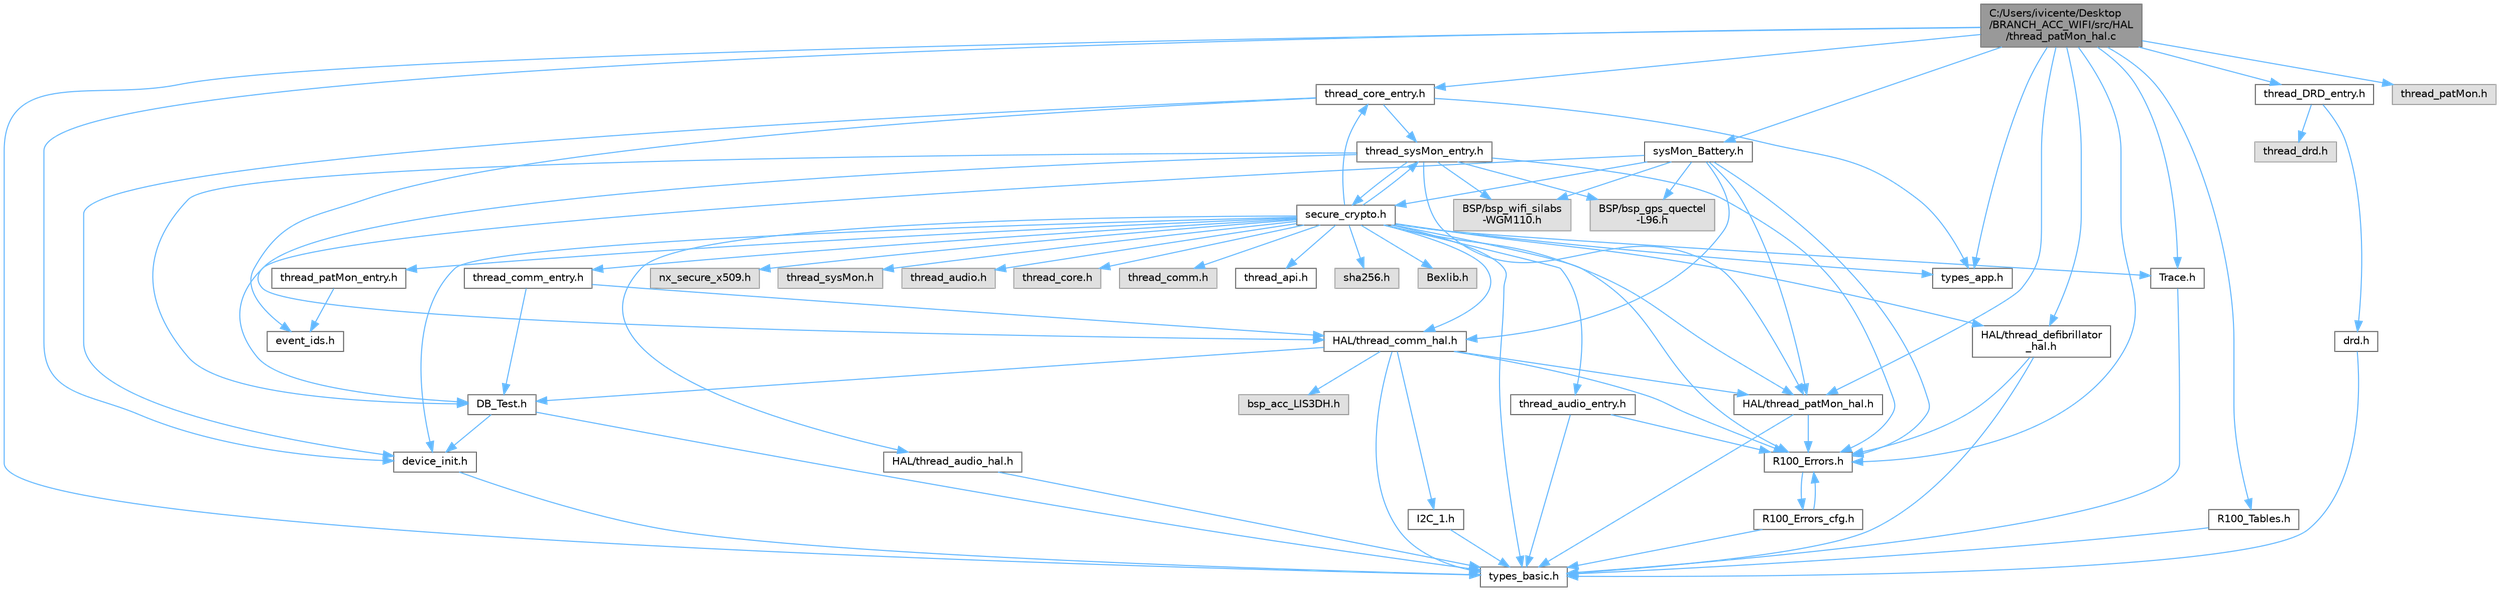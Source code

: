 digraph "C:/Users/ivicente/Desktop/BRANCH_ACC_WIFI/src/HAL/thread_patMon_hal.c"
{
 // LATEX_PDF_SIZE
  bgcolor="transparent";
  edge [fontname=Helvetica,fontsize=10,labelfontname=Helvetica,labelfontsize=10];
  node [fontname=Helvetica,fontsize=10,shape=box,height=0.2,width=0.4];
  Node1 [id="Node000001",label="C:/Users/ivicente/Desktop\l/BRANCH_ACC_WIFI/src/HAL\l/thread_patMon_hal.c",height=0.2,width=0.4,color="gray40", fillcolor="grey60", style="filled", fontcolor="black",tooltip=" "];
  Node1 -> Node2 [id="edge81_Node000001_Node000002",color="steelblue1",style="solid",tooltip=" "];
  Node2 [id="Node000002",label="device_init.h",height=0.2,width=0.4,color="grey40", fillcolor="white", style="filled",URL="$a00017.html",tooltip=" "];
  Node2 -> Node3 [id="edge82_Node000002_Node000003",color="steelblue1",style="solid",tooltip=" "];
  Node3 [id="Node000003",label="types_basic.h",height=0.2,width=0.4,color="grey40", fillcolor="white", style="filled",URL="$a00137.html",tooltip="Basic Types' definition."];
  Node1 -> Node4 [id="edge83_Node000001_Node000004",color="steelblue1",style="solid",tooltip=" "];
  Node4 [id="Node000004",label="Trace.h",height=0.2,width=0.4,color="grey40", fillcolor="white", style="filled",URL="$a00251.html",tooltip=" "];
  Node4 -> Node3 [id="edge84_Node000004_Node000003",color="steelblue1",style="solid",tooltip=" "];
  Node1 -> Node3 [id="edge85_Node000001_Node000003",color="steelblue1",style="solid",tooltip=" "];
  Node1 -> Node5 [id="edge86_Node000001_Node000005",color="steelblue1",style="solid",tooltip=" "];
  Node5 [id="Node000005",label="types_app.h",height=0.2,width=0.4,color="grey40", fillcolor="white", style="filled",URL="$a00134.html",tooltip="Common Types' definition."];
  Node1 -> Node6 [id="edge87_Node000001_Node000006",color="steelblue1",style="solid",tooltip=" "];
  Node6 [id="Node000006",label="R100_Errors.h",height=0.2,width=0.4,color="grey40", fillcolor="white", style="filled",URL="$a00038.html",tooltip=" "];
  Node6 -> Node7 [id="edge88_Node000006_Node000007",color="steelblue1",style="solid",tooltip=" "];
  Node7 [id="Node000007",label="R100_Errors_cfg.h",height=0.2,width=0.4,color="grey40", fillcolor="white", style="filled",URL="$a00044.html",tooltip=" "];
  Node7 -> Node6 [id="edge89_Node000007_Node000006",color="steelblue1",style="solid",tooltip=" "];
  Node7 -> Node3 [id="edge90_Node000007_Node000003",color="steelblue1",style="solid",tooltip=" "];
  Node1 -> Node8 [id="edge91_Node000001_Node000008",color="steelblue1",style="solid",tooltip=" "];
  Node8 [id="Node000008",label="R100_Tables.h",height=0.2,width=0.4,color="grey40", fillcolor="white", style="filled",URL="$a00179.html",tooltip="Header with ZP and Pulse tables definitions."];
  Node8 -> Node3 [id="edge92_Node000008_Node000003",color="steelblue1",style="solid",tooltip=" "];
  Node1 -> Node9 [id="edge93_Node000001_Node000009",color="steelblue1",style="solid",tooltip=" "];
  Node9 [id="Node000009",label="thread_DRD_entry.h",height=0.2,width=0.4,color="grey40", fillcolor="white", style="filled",URL="$a00101.html",tooltip=" "];
  Node9 -> Node10 [id="edge94_Node000009_Node000010",color="steelblue1",style="solid",tooltip=" "];
  Node10 [id="Node000010",label="drd.h",height=0.2,width=0.4,color="grey40", fillcolor="white", style="filled",URL="$a00140.html",tooltip="Basic Types Definition."];
  Node10 -> Node3 [id="edge95_Node000010_Node000003",color="steelblue1",style="solid",tooltip=" "];
  Node9 -> Node11 [id="edge96_Node000009_Node000011",color="steelblue1",style="solid",tooltip=" "];
  Node11 [id="Node000011",label="thread_drd.h",height=0.2,width=0.4,color="grey60", fillcolor="#E0E0E0", style="filled",tooltip=" "];
  Node1 -> Node12 [id="edge97_Node000001_Node000012",color="steelblue1",style="solid",tooltip=" "];
  Node12 [id="Node000012",label="thread_core_entry.h",height=0.2,width=0.4,color="grey40", fillcolor="white", style="filled",URL="$a00089.html",tooltip="Header with functions related to the core service."];
  Node12 -> Node2 [id="edge98_Node000012_Node000002",color="steelblue1",style="solid",tooltip=" "];
  Node12 -> Node5 [id="edge99_Node000012_Node000005",color="steelblue1",style="solid",tooltip=" "];
  Node12 -> Node13 [id="edge100_Node000012_Node000013",color="steelblue1",style="solid",tooltip=" "];
  Node13 [id="Node000013",label="event_ids.h",height=0.2,width=0.4,color="grey40", fillcolor="white", style="filled",URL="$a00020.html",tooltip="Event identifiers header file."];
  Node12 -> Node14 [id="edge101_Node000012_Node000014",color="steelblue1",style="solid",tooltip=" "];
  Node14 [id="Node000014",label="thread_sysMon_entry.h",height=0.2,width=0.4,color="grey40", fillcolor="white", style="filled",URL="$a00131.html",tooltip="Header with functions related to the system monitor service."];
  Node14 -> Node6 [id="edge102_Node000014_Node000006",color="steelblue1",style="solid",tooltip=" "];
  Node14 -> Node15 [id="edge103_Node000014_Node000015",color="steelblue1",style="solid",tooltip=" "];
  Node15 [id="Node000015",label="HAL/thread_patMon_hal.h",height=0.2,width=0.4,color="grey40", fillcolor="white", style="filled",URL="$a00221.html",tooltip="Header with functions related to the patMon BSP service."];
  Node15 -> Node3 [id="edge104_Node000015_Node000003",color="steelblue1",style="solid",tooltip=" "];
  Node15 -> Node6 [id="edge105_Node000015_Node000006",color="steelblue1",style="solid",tooltip=" "];
  Node14 -> Node16 [id="edge106_Node000014_Node000016",color="steelblue1",style="solid",tooltip=" "];
  Node16 [id="Node000016",label="HAL/thread_comm_hal.h",height=0.2,width=0.4,color="grey40", fillcolor="white", style="filled",URL="$a00191.html",tooltip="Header with functions related to the HAL Comm."];
  Node16 -> Node6 [id="edge107_Node000016_Node000006",color="steelblue1",style="solid",tooltip=" "];
  Node16 -> Node3 [id="edge108_Node000016_Node000003",color="steelblue1",style="solid",tooltip=" "];
  Node16 -> Node15 [id="edge109_Node000016_Node000015",color="steelblue1",style="solid",tooltip=" "];
  Node16 -> Node17 [id="edge110_Node000016_Node000017",color="steelblue1",style="solid",tooltip=" "];
  Node17 [id="Node000017",label="DB_Test.h",height=0.2,width=0.4,color="grey40", fillcolor="white", style="filled",URL="$a00011.html",tooltip="Test File header file."];
  Node17 -> Node2 [id="edge111_Node000017_Node000002",color="steelblue1",style="solid",tooltip=" "];
  Node17 -> Node3 [id="edge112_Node000017_Node000003",color="steelblue1",style="solid",tooltip=" "];
  Node16 -> Node18 [id="edge113_Node000016_Node000018",color="steelblue1",style="solid",tooltip=" "];
  Node18 [id="Node000018",label="I2C_1.h",height=0.2,width=0.4,color="grey40", fillcolor="white", style="filled",URL="$a00161.html",tooltip="Header with functions related to the I2C-1."];
  Node18 -> Node3 [id="edge114_Node000018_Node000003",color="steelblue1",style="solid",tooltip=" "];
  Node16 -> Node19 [id="edge115_Node000016_Node000019",color="steelblue1",style="solid",tooltip=" "];
  Node19 [id="Node000019",label="bsp_acc_LIS3DH.h",height=0.2,width=0.4,color="grey60", fillcolor="#E0E0E0", style="filled",tooltip=" "];
  Node14 -> Node17 [id="edge116_Node000014_Node000017",color="steelblue1",style="solid",tooltip=" "];
  Node14 -> Node20 [id="edge117_Node000014_Node000020",color="steelblue1",style="solid",tooltip=" "];
  Node20 [id="Node000020",label="secure_crypto.h",height=0.2,width=0.4,color="grey40", fillcolor="white", style="filled",URL="$a00050.html",tooltip="NetX secure for check certificates."];
  Node20 -> Node21 [id="edge118_Node000020_Node000021",color="steelblue1",style="solid",tooltip=" "];
  Node21 [id="Node000021",label="nx_secure_x509.h",height=0.2,width=0.4,color="grey60", fillcolor="#E0E0E0", style="filled",tooltip=" "];
  Node20 -> Node16 [id="edge119_Node000020_Node000016",color="steelblue1",style="solid",tooltip=" "];
  Node20 -> Node2 [id="edge120_Node000020_Node000002",color="steelblue1",style="solid",tooltip=" "];
  Node20 -> Node4 [id="edge121_Node000020_Node000004",color="steelblue1",style="solid",tooltip=" "];
  Node20 -> Node6 [id="edge122_Node000020_Node000006",color="steelblue1",style="solid",tooltip=" "];
  Node20 -> Node3 [id="edge123_Node000020_Node000003",color="steelblue1",style="solid",tooltip=" "];
  Node20 -> Node5 [id="edge124_Node000020_Node000005",color="steelblue1",style="solid",tooltip=" "];
  Node20 -> Node22 [id="edge125_Node000020_Node000022",color="steelblue1",style="solid",tooltip=" "];
  Node22 [id="Node000022",label="HAL/thread_defibrillator\l_hal.h",height=0.2,width=0.4,color="grey40", fillcolor="white", style="filled",URL="$a00203.html",tooltip="Header with functions related to the defibrillator BSP service."];
  Node22 -> Node3 [id="edge126_Node000022_Node000003",color="steelblue1",style="solid",tooltip=" "];
  Node22 -> Node6 [id="edge127_Node000022_Node000006",color="steelblue1",style="solid",tooltip=" "];
  Node20 -> Node15 [id="edge128_Node000020_Node000015",color="steelblue1",style="solid",tooltip=" "];
  Node20 -> Node23 [id="edge129_Node000020_Node000023",color="steelblue1",style="solid",tooltip=" "];
  Node23 [id="Node000023",label="HAL/thread_audio_hal.h",height=0.2,width=0.4,color="grey40", fillcolor="white", style="filled",URL="$a00185.html",tooltip="Header with functions related to the audio BSP service."];
  Node23 -> Node3 [id="edge130_Node000023_Node000003",color="steelblue1",style="solid",tooltip=" "];
  Node20 -> Node24 [id="edge131_Node000020_Node000024",color="steelblue1",style="solid",tooltip=" "];
  Node24 [id="Node000024",label="thread_comm_entry.h",height=0.2,width=0.4,color="grey40", fillcolor="white", style="filled",URL="$a00083.html",tooltip="Header for Comm Thread entry."];
  Node24 -> Node16 [id="edge132_Node000024_Node000016",color="steelblue1",style="solid",tooltip=" "];
  Node24 -> Node17 [id="edge133_Node000024_Node000017",color="steelblue1",style="solid",tooltip=" "];
  Node20 -> Node25 [id="edge134_Node000020_Node000025",color="steelblue1",style="solid",tooltip=" "];
  Node25 [id="Node000025",label="thread_patMon_entry.h",height=0.2,width=0.4,color="grey40", fillcolor="white", style="filled",URL="$a00119.html",tooltip=" "];
  Node25 -> Node13 [id="edge135_Node000025_Node000013",color="steelblue1",style="solid",tooltip=" "];
  Node20 -> Node14 [id="edge136_Node000020_Node000014",color="steelblue1",style="solid",tooltip=" "];
  Node20 -> Node26 [id="edge137_Node000020_Node000026",color="steelblue1",style="solid",tooltip=" "];
  Node26 [id="Node000026",label="thread_sysMon.h",height=0.2,width=0.4,color="grey60", fillcolor="#E0E0E0", style="filled",tooltip=" "];
  Node20 -> Node27 [id="edge138_Node000020_Node000027",color="steelblue1",style="solid",tooltip=" "];
  Node27 [id="Node000027",label="thread_audio_entry.h",height=0.2,width=0.4,color="grey40", fillcolor="white", style="filled",URL="$a00077.html",tooltip="Header with functions related to the audio service."];
  Node27 -> Node6 [id="edge139_Node000027_Node000006",color="steelblue1",style="solid",tooltip=" "];
  Node27 -> Node3 [id="edge140_Node000027_Node000003",color="steelblue1",style="solid",tooltip=" "];
  Node20 -> Node28 [id="edge141_Node000020_Node000028",color="steelblue1",style="solid",tooltip=" "];
  Node28 [id="Node000028",label="thread_audio.h",height=0.2,width=0.4,color="grey60", fillcolor="#E0E0E0", style="filled",tooltip=" "];
  Node20 -> Node12 [id="edge142_Node000020_Node000012",color="steelblue1",style="solid",tooltip=" "];
  Node20 -> Node29 [id="edge143_Node000020_Node000029",color="steelblue1",style="solid",tooltip=" "];
  Node29 [id="Node000029",label="thread_core.h",height=0.2,width=0.4,color="grey60", fillcolor="#E0E0E0", style="filled",tooltip=" "];
  Node20 -> Node30 [id="edge144_Node000020_Node000030",color="steelblue1",style="solid",tooltip=" "];
  Node30 [id="Node000030",label="thread_comm.h",height=0.2,width=0.4,color="grey60", fillcolor="#E0E0E0", style="filled",tooltip=" "];
  Node20 -> Node31 [id="edge145_Node000020_Node000031",color="steelblue1",style="solid",tooltip=" "];
  Node31 [id="Node000031",label="thread_api.h",height=0.2,width=0.4,color="grey40", fillcolor="white", style="filled",URL="$a00071.html",tooltip="Header with functions related to thread APIs."];
  Node20 -> Node32 [id="edge146_Node000020_Node000032",color="steelblue1",style="solid",tooltip=" "];
  Node32 [id="Node000032",label="sha256.h",height=0.2,width=0.4,color="grey60", fillcolor="#E0E0E0", style="filled",tooltip=" "];
  Node20 -> Node33 [id="edge147_Node000020_Node000033",color="steelblue1",style="solid",tooltip=" "];
  Node33 [id="Node000033",label="Bexlib.h",height=0.2,width=0.4,color="grey60", fillcolor="#E0E0E0", style="filled",tooltip=" "];
  Node14 -> Node34 [id="edge148_Node000014_Node000034",color="steelblue1",style="solid",tooltip=" "];
  Node34 [id="Node000034",label="BSP/bsp_wifi_silabs\l-WGM110.h",height=0.2,width=0.4,color="grey60", fillcolor="#E0E0E0", style="filled",tooltip=" "];
  Node14 -> Node35 [id="edge149_Node000014_Node000035",color="steelblue1",style="solid",tooltip=" "];
  Node35 [id="Node000035",label="BSP/bsp_gps_quectel\l-L96.h",height=0.2,width=0.4,color="grey60", fillcolor="#E0E0E0", style="filled",tooltip=" "];
  Node1 -> Node22 [id="edge150_Node000001_Node000022",color="steelblue1",style="solid",tooltip=" "];
  Node1 -> Node15 [id="edge151_Node000001_Node000015",color="steelblue1",style="solid",tooltip=" "];
  Node1 -> Node36 [id="edge152_Node000001_Node000036",color="steelblue1",style="solid",tooltip=" "];
  Node36 [id="Node000036",label="thread_patMon.h",height=0.2,width=0.4,color="grey60", fillcolor="#E0E0E0", style="filled",tooltip=" "];
  Node1 -> Node37 [id="edge153_Node000001_Node000037",color="steelblue1",style="solid",tooltip=" "];
  Node37 [id="Node000037",label="sysMon_Battery.h",height=0.2,width=0.4,color="grey40", fillcolor="white", style="filled",URL="$a00056.html",tooltip="Header with functions related to the battery services."];
  Node37 -> Node6 [id="edge154_Node000037_Node000006",color="steelblue1",style="solid",tooltip=" "];
  Node37 -> Node15 [id="edge155_Node000037_Node000015",color="steelblue1",style="solid",tooltip=" "];
  Node37 -> Node16 [id="edge156_Node000037_Node000016",color="steelblue1",style="solid",tooltip=" "];
  Node37 -> Node17 [id="edge157_Node000037_Node000017",color="steelblue1",style="solid",tooltip=" "];
  Node37 -> Node20 [id="edge158_Node000037_Node000020",color="steelblue1",style="solid",tooltip=" "];
  Node37 -> Node34 [id="edge159_Node000037_Node000034",color="steelblue1",style="solid",tooltip=" "];
  Node37 -> Node35 [id="edge160_Node000037_Node000035",color="steelblue1",style="solid",tooltip=" "];
}
